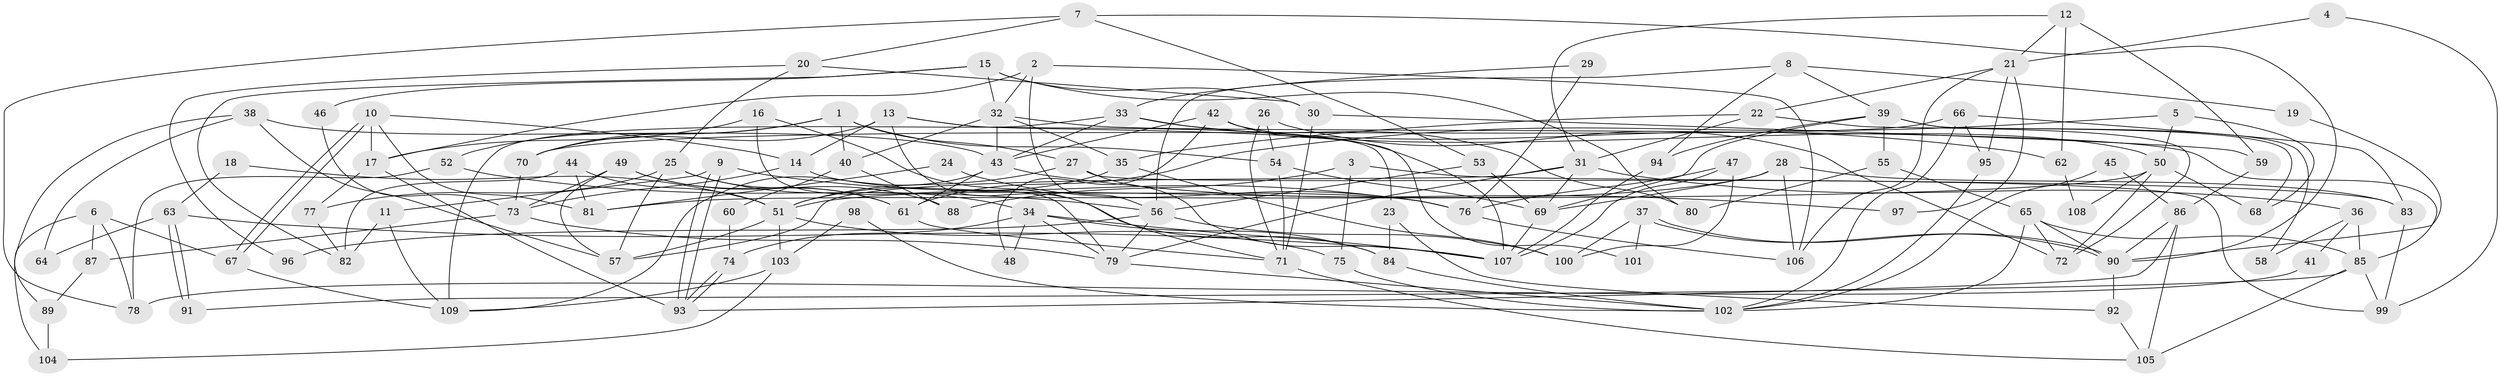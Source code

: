// Generated by graph-tools (version 1.1) at 2025/11/02/27/25 16:11:20]
// undirected, 109 vertices, 218 edges
graph export_dot {
graph [start="1"]
  node [color=gray90,style=filled];
  1;
  2;
  3;
  4;
  5;
  6;
  7;
  8;
  9;
  10;
  11;
  12;
  13;
  14;
  15;
  16;
  17;
  18;
  19;
  20;
  21;
  22;
  23;
  24;
  25;
  26;
  27;
  28;
  29;
  30;
  31;
  32;
  33;
  34;
  35;
  36;
  37;
  38;
  39;
  40;
  41;
  42;
  43;
  44;
  45;
  46;
  47;
  48;
  49;
  50;
  51;
  52;
  53;
  54;
  55;
  56;
  57;
  58;
  59;
  60;
  61;
  62;
  63;
  64;
  65;
  66;
  67;
  68;
  69;
  70;
  71;
  72;
  73;
  74;
  75;
  76;
  77;
  78;
  79;
  80;
  81;
  82;
  83;
  84;
  85;
  86;
  87;
  88;
  89;
  90;
  91;
  92;
  93;
  94;
  95;
  96;
  97;
  98;
  99;
  100;
  101;
  102;
  103;
  104;
  105;
  106;
  107;
  108;
  109;
  1 -- 54;
  1 -- 40;
  1 -- 27;
  1 -- 52;
  1 -- 70;
  2 -- 17;
  2 -- 32;
  2 -- 56;
  2 -- 106;
  3 -- 75;
  3 -- 83;
  3 -- 88;
  4 -- 99;
  4 -- 21;
  5 -- 61;
  5 -- 68;
  5 -- 50;
  6 -- 67;
  6 -- 78;
  6 -- 87;
  6 -- 104;
  7 -- 90;
  7 -- 53;
  7 -- 20;
  7 -- 78;
  8 -- 94;
  8 -- 56;
  8 -- 19;
  8 -- 39;
  9 -- 76;
  9 -- 93;
  9 -- 93;
  9 -- 11;
  10 -- 67;
  10 -- 67;
  10 -- 17;
  10 -- 14;
  10 -- 81;
  11 -- 109;
  11 -- 82;
  12 -- 31;
  12 -- 21;
  12 -- 59;
  12 -- 62;
  13 -- 70;
  13 -- 14;
  13 -- 23;
  13 -- 71;
  13 -- 101;
  14 -- 73;
  14 -- 76;
  15 -- 32;
  15 -- 82;
  15 -- 30;
  15 -- 46;
  15 -- 80;
  16 -- 17;
  16 -- 84;
  16 -- 79;
  17 -- 93;
  17 -- 77;
  18 -- 51;
  18 -- 63;
  19 -- 90;
  20 -- 30;
  20 -- 25;
  20 -- 96;
  21 -- 106;
  21 -- 22;
  21 -- 95;
  21 -- 97;
  22 -- 31;
  22 -- 72;
  22 -- 35;
  23 -- 84;
  23 -- 92;
  24 -- 76;
  24 -- 81;
  25 -- 57;
  25 -- 34;
  25 -- 61;
  25 -- 77;
  26 -- 72;
  26 -- 71;
  26 -- 54;
  27 -- 99;
  27 -- 51;
  27 -- 107;
  28 -- 69;
  28 -- 106;
  28 -- 51;
  28 -- 83;
  29 -- 76;
  29 -- 33;
  30 -- 59;
  30 -- 71;
  31 -- 57;
  31 -- 69;
  31 -- 36;
  31 -- 79;
  32 -- 85;
  32 -- 35;
  32 -- 40;
  32 -- 43;
  33 -- 80;
  33 -- 43;
  33 -- 62;
  33 -- 109;
  34 -- 79;
  34 -- 48;
  34 -- 74;
  34 -- 84;
  34 -- 107;
  35 -- 51;
  35 -- 100;
  36 -- 85;
  36 -- 41;
  36 -- 58;
  37 -- 100;
  37 -- 90;
  37 -- 90;
  37 -- 101;
  38 -- 89;
  38 -- 43;
  38 -- 57;
  38 -- 64;
  39 -- 69;
  39 -- 55;
  39 -- 58;
  39 -- 68;
  39 -- 94;
  40 -- 88;
  40 -- 60;
  41 -- 78;
  42 -- 107;
  42 -- 43;
  42 -- 48;
  42 -- 50;
  43 -- 61;
  43 -- 97;
  43 -- 109;
  44 -- 51;
  44 -- 81;
  44 -- 82;
  45 -- 86;
  45 -- 102;
  46 -- 73;
  47 -- 107;
  47 -- 100;
  47 -- 76;
  49 -- 57;
  49 -- 61;
  49 -- 73;
  49 -- 88;
  50 -- 68;
  50 -- 72;
  50 -- 81;
  50 -- 108;
  51 -- 57;
  51 -- 75;
  51 -- 103;
  52 -- 56;
  52 -- 78;
  53 -- 69;
  53 -- 56;
  54 -- 71;
  54 -- 69;
  55 -- 65;
  55 -- 80;
  56 -- 79;
  56 -- 96;
  56 -- 100;
  59 -- 86;
  60 -- 74;
  61 -- 71;
  62 -- 108;
  63 -- 107;
  63 -- 91;
  63 -- 91;
  63 -- 64;
  65 -- 90;
  65 -- 102;
  65 -- 72;
  65 -- 85;
  66 -- 70;
  66 -- 102;
  66 -- 83;
  66 -- 95;
  67 -- 109;
  69 -- 107;
  70 -- 73;
  71 -- 105;
  73 -- 79;
  73 -- 87;
  74 -- 93;
  74 -- 93;
  75 -- 102;
  76 -- 106;
  77 -- 82;
  79 -- 102;
  83 -- 99;
  84 -- 102;
  85 -- 105;
  85 -- 91;
  85 -- 99;
  86 -- 93;
  86 -- 105;
  86 -- 90;
  87 -- 89;
  89 -- 104;
  90 -- 92;
  92 -- 105;
  94 -- 107;
  95 -- 102;
  98 -- 103;
  98 -- 102;
  103 -- 109;
  103 -- 104;
}
